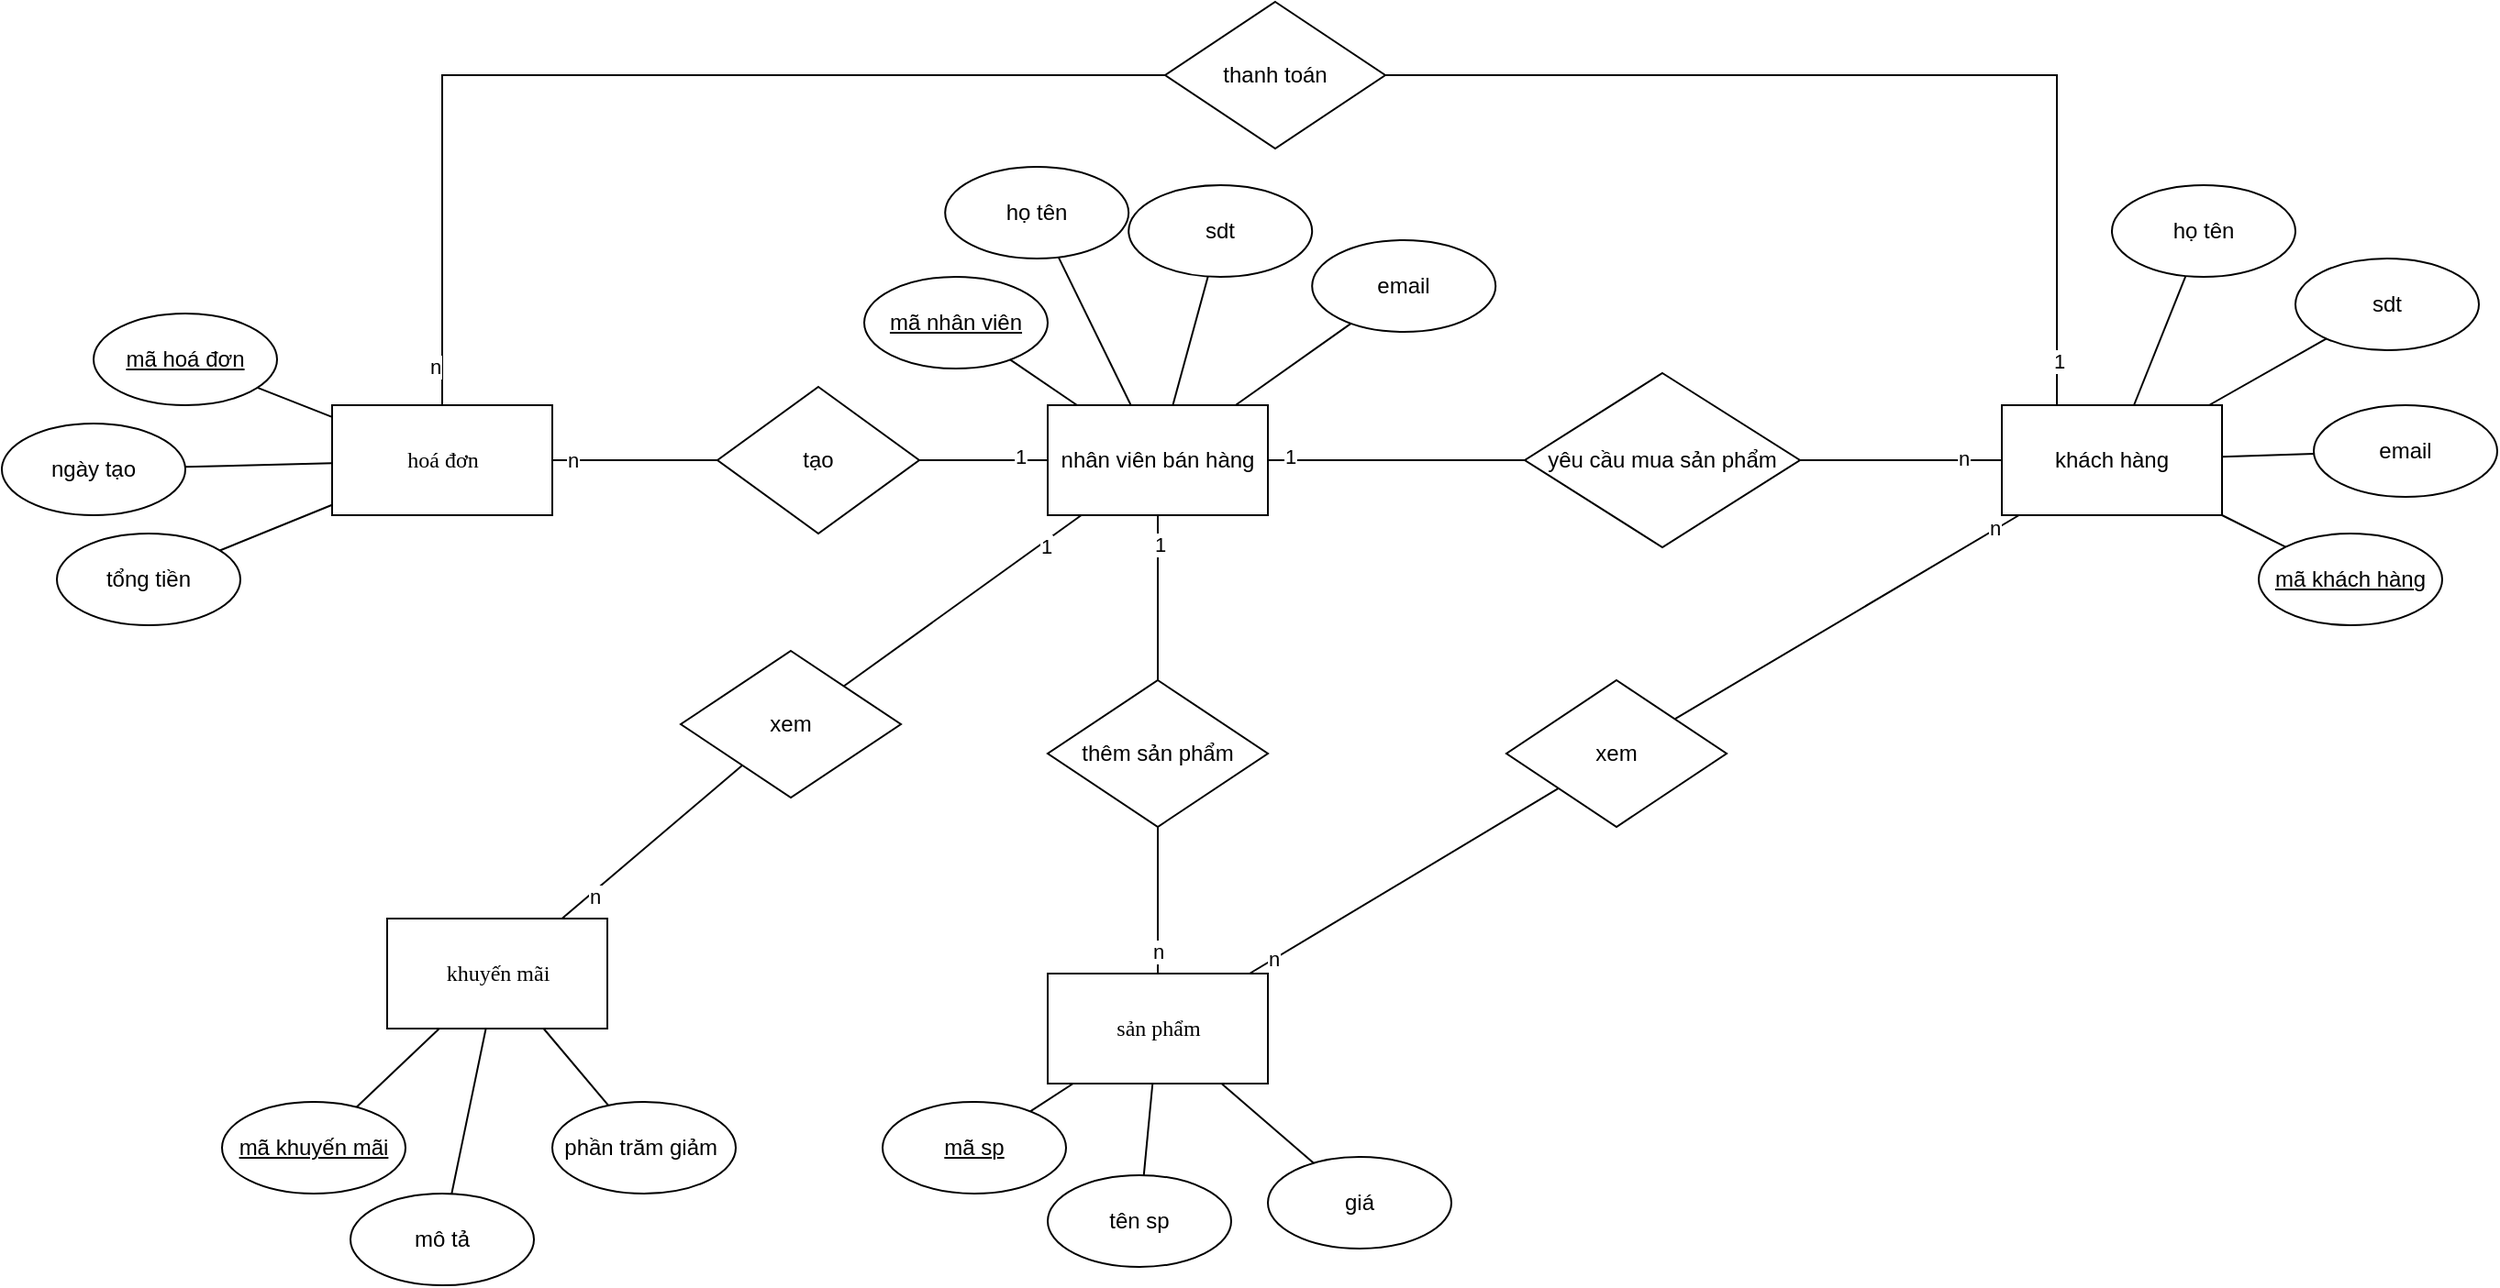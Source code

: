 <mxfile version="22.1.5" type="device">
  <diagram name="Trang-1" id="02Aodd_ioGIgcToNidwh">
    <mxGraphModel dx="2380" dy="728" grid="1" gridSize="10" guides="1" tooltips="1" connect="1" arrows="1" fold="1" page="1" pageScale="1" pageWidth="827" pageHeight="1169" math="0" shadow="0">
      <root>
        <mxCell id="0" />
        <mxCell id="1" parent="0" />
        <mxCell id="qYSRMVsv9ozxZi5XMBmi-3" value="sản phẩm" style="rounded=0;fontFamily=Tahoma;html=1;labelBackgroundColor=none;" parent="1" vertex="1">
          <mxGeometry x="230" y="680" width="120" height="60" as="geometry" />
        </mxCell>
        <mxCell id="qYSRMVsv9ozxZi5XMBmi-4" value="&lt;u&gt;mã sp&lt;/u&gt;" style="ellipse;whiteSpace=wrap;html=1;" parent="1" vertex="1">
          <mxGeometry x="140" y="750" width="100" height="50" as="geometry" />
        </mxCell>
        <mxCell id="qYSRMVsv9ozxZi5XMBmi-5" value="&lt;span&gt;tên sp&lt;/span&gt;" style="ellipse;whiteSpace=wrap;html=1;fontStyle=0" parent="1" vertex="1">
          <mxGeometry x="230" y="790" width="100" height="50" as="geometry" />
        </mxCell>
        <mxCell id="qYSRMVsv9ozxZi5XMBmi-7" value="&lt;span&gt;giá&lt;/span&gt;" style="ellipse;whiteSpace=wrap;html=1;fontStyle=0" parent="1" vertex="1">
          <mxGeometry x="350" y="780" width="100" height="50" as="geometry" />
        </mxCell>
        <mxCell id="qYSRMVsv9ozxZi5XMBmi-8" value="" style="endArrow=none;html=1;rounded=0;" parent="1" source="qYSRMVsv9ozxZi5XMBmi-3" target="qYSRMVsv9ozxZi5XMBmi-4" edge="1">
          <mxGeometry width="50" height="50" relative="1" as="geometry">
            <mxPoint x="240" y="710" as="sourcePoint" />
            <mxPoint x="290" y="660" as="targetPoint" />
          </mxGeometry>
        </mxCell>
        <mxCell id="qYSRMVsv9ozxZi5XMBmi-9" value="" style="endArrow=none;html=1;rounded=0;" parent="1" source="qYSRMVsv9ozxZi5XMBmi-3" target="qYSRMVsv9ozxZi5XMBmi-5" edge="1">
          <mxGeometry width="50" height="50" relative="1" as="geometry">
            <mxPoint x="280" y="700" as="sourcePoint" />
            <mxPoint x="330" y="650" as="targetPoint" />
          </mxGeometry>
        </mxCell>
        <mxCell id="qYSRMVsv9ozxZi5XMBmi-10" value="" style="endArrow=none;html=1;rounded=0;" parent="1" source="qYSRMVsv9ozxZi5XMBmi-3" target="qYSRMVsv9ozxZi5XMBmi-7" edge="1">
          <mxGeometry width="50" height="50" relative="1" as="geometry">
            <mxPoint x="370" y="730" as="sourcePoint" />
            <mxPoint x="420" y="680" as="targetPoint" />
          </mxGeometry>
        </mxCell>
        <mxCell id="qYSRMVsv9ozxZi5XMBmi-13" value="&lt;u&gt;mã khách hàng&lt;/u&gt;" style="ellipse;whiteSpace=wrap;html=1;" parent="1" vertex="1">
          <mxGeometry x="890" y="440" width="100" height="50" as="geometry" />
        </mxCell>
        <mxCell id="qYSRMVsv9ozxZi5XMBmi-14" value="&lt;span&gt;họ tên&lt;/span&gt;" style="ellipse;whiteSpace=wrap;html=1;fontStyle=0" parent="1" vertex="1">
          <mxGeometry x="810" y="250" width="100" height="50" as="geometry" />
        </mxCell>
        <mxCell id="qYSRMVsv9ozxZi5XMBmi-15" value="&lt;span&gt;sdt&lt;/span&gt;" style="ellipse;whiteSpace=wrap;html=1;fontStyle=0" parent="1" vertex="1">
          <mxGeometry x="910" y="290" width="100" height="50" as="geometry" />
        </mxCell>
        <mxCell id="qYSRMVsv9ozxZi5XMBmi-16" value="" style="endArrow=none;html=1;rounded=0;" parent="1" source="qYSRMVsv9ozxZi5XMBmi-32" target="qYSRMVsv9ozxZi5XMBmi-13" edge="1">
          <mxGeometry width="50" height="50" relative="1" as="geometry">
            <mxPoint x="789.747" y="360.253" as="sourcePoint" />
            <mxPoint x="820" y="340" as="targetPoint" />
          </mxGeometry>
        </mxCell>
        <mxCell id="qYSRMVsv9ozxZi5XMBmi-17" value="" style="endArrow=none;html=1;rounded=0;" parent="1" source="qYSRMVsv9ozxZi5XMBmi-32" target="qYSRMVsv9ozxZi5XMBmi-14" edge="1">
          <mxGeometry width="50" height="50" relative="1" as="geometry">
            <mxPoint x="809.514" y="340.486" as="sourcePoint" />
            <mxPoint x="860" y="330" as="targetPoint" />
          </mxGeometry>
        </mxCell>
        <mxCell id="qYSRMVsv9ozxZi5XMBmi-18" value="" style="endArrow=none;html=1;rounded=0;" parent="1" source="qYSRMVsv9ozxZi5XMBmi-32" target="qYSRMVsv9ozxZi5XMBmi-15" edge="1">
          <mxGeometry width="50" height="50" relative="1" as="geometry">
            <mxPoint x="841.797" y="351.797" as="sourcePoint" />
            <mxPoint x="950" y="360" as="targetPoint" />
          </mxGeometry>
        </mxCell>
        <mxCell id="qYSRMVsv9ozxZi5XMBmi-28" value="" style="endArrow=none;html=1;rounded=0;" parent="1" source="qYSRMVsv9ozxZi5XMBmi-32" target="qYSRMVsv9ozxZi5XMBmi-29" edge="1">
          <mxGeometry width="50" height="50" relative="1" as="geometry">
            <mxPoint x="858.315" y="371.685" as="sourcePoint" />
            <mxPoint x="978.2" y="440" as="targetPoint" />
          </mxGeometry>
        </mxCell>
        <mxCell id="qYSRMVsv9ozxZi5XMBmi-29" value="&lt;span&gt;email&lt;/span&gt;" style="ellipse;whiteSpace=wrap;html=1;fontStyle=0" parent="1" vertex="1">
          <mxGeometry x="920" y="370" width="100" height="50" as="geometry" />
        </mxCell>
        <mxCell id="qYSRMVsv9ozxZi5XMBmi-32" value="khách hàng" style="rounded=0;whiteSpace=wrap;html=1;" parent="1" vertex="1">
          <mxGeometry x="750" y="370" width="120" height="60" as="geometry" />
        </mxCell>
        <mxCell id="qYSRMVsv9ozxZi5XMBmi-33" value="&lt;u&gt;mã nhân viên&lt;/u&gt;" style="ellipse;whiteSpace=wrap;html=1;" parent="1" vertex="1">
          <mxGeometry x="130" y="300" width="100" height="50" as="geometry" />
        </mxCell>
        <mxCell id="qYSRMVsv9ozxZi5XMBmi-34" value="&lt;span&gt;họ tên&lt;/span&gt;" style="ellipse;whiteSpace=wrap;html=1;fontStyle=0" parent="1" vertex="1">
          <mxGeometry x="174.1" y="240" width="100" height="50" as="geometry" />
        </mxCell>
        <mxCell id="qYSRMVsv9ozxZi5XMBmi-35" value="&lt;span&gt;sdt&lt;/span&gt;" style="ellipse;whiteSpace=wrap;html=1;fontStyle=0" parent="1" vertex="1">
          <mxGeometry x="274.1" y="250" width="100" height="50" as="geometry" />
        </mxCell>
        <mxCell id="qYSRMVsv9ozxZi5XMBmi-36" value="" style="endArrow=none;html=1;rounded=0;" parent="1" source="qYSRMVsv9ozxZi5XMBmi-41" target="qYSRMVsv9ozxZi5XMBmi-33" edge="1">
          <mxGeometry width="50" height="50" relative="1" as="geometry">
            <mxPoint x="259.747" y="380.253" as="sourcePoint" />
            <mxPoint x="290" y="360" as="targetPoint" />
          </mxGeometry>
        </mxCell>
        <mxCell id="qYSRMVsv9ozxZi5XMBmi-37" value="" style="endArrow=none;html=1;rounded=0;" parent="1" source="qYSRMVsv9ozxZi5XMBmi-41" target="qYSRMVsv9ozxZi5XMBmi-34" edge="1">
          <mxGeometry width="50" height="50" relative="1" as="geometry">
            <mxPoint x="279.514" y="360.486" as="sourcePoint" />
            <mxPoint x="330" y="350" as="targetPoint" />
          </mxGeometry>
        </mxCell>
        <mxCell id="qYSRMVsv9ozxZi5XMBmi-38" value="" style="endArrow=none;html=1;rounded=0;" parent="1" source="qYSRMVsv9ozxZi5XMBmi-41" target="qYSRMVsv9ozxZi5XMBmi-35" edge="1">
          <mxGeometry width="50" height="50" relative="1" as="geometry">
            <mxPoint x="311.797" y="371.797" as="sourcePoint" />
            <mxPoint x="420" y="380" as="targetPoint" />
          </mxGeometry>
        </mxCell>
        <mxCell id="qYSRMVsv9ozxZi5XMBmi-39" value="" style="endArrow=none;html=1;rounded=0;" parent="1" source="qYSRMVsv9ozxZi5XMBmi-41" target="qYSRMVsv9ozxZi5XMBmi-40" edge="1">
          <mxGeometry width="50" height="50" relative="1" as="geometry">
            <mxPoint x="328.315" y="391.685" as="sourcePoint" />
            <mxPoint x="448.2" y="460" as="targetPoint" />
          </mxGeometry>
        </mxCell>
        <mxCell id="qYSRMVsv9ozxZi5XMBmi-40" value="&lt;span&gt;email&lt;/span&gt;" style="ellipse;whiteSpace=wrap;html=1;fontStyle=0" parent="1" vertex="1">
          <mxGeometry x="374.1" y="280" width="100" height="50" as="geometry" />
        </mxCell>
        <mxCell id="qYSRMVsv9ozxZi5XMBmi-41" value="nhân viên bán hàng" style="rounded=0;whiteSpace=wrap;html=1;" parent="1" vertex="1">
          <mxGeometry x="230" y="370" width="120" height="60" as="geometry" />
        </mxCell>
        <mxCell id="qYSRMVsv9ozxZi5XMBmi-42" value="thêm sản phẩm" style="rhombus;whiteSpace=wrap;html=1;" parent="1" vertex="1">
          <mxGeometry x="230" y="520" width="120" height="80" as="geometry" />
        </mxCell>
        <mxCell id="qYSRMVsv9ozxZi5XMBmi-44" value="yêu cầu mua sản phẩm" style="rhombus;whiteSpace=wrap;html=1;" parent="1" vertex="1">
          <mxGeometry x="490" y="352.5" width="150" height="95" as="geometry" />
        </mxCell>
        <mxCell id="qYSRMVsv9ozxZi5XMBmi-46" value="" style="endArrow=none;html=1;rounded=0;" parent="1" source="qYSRMVsv9ozxZi5XMBmi-44" target="qYSRMVsv9ozxZi5XMBmi-32" edge="1">
          <mxGeometry width="50" height="50" relative="1" as="geometry">
            <mxPoint x="630" y="430" as="sourcePoint" />
            <mxPoint x="680" y="380" as="targetPoint" />
          </mxGeometry>
        </mxCell>
        <mxCell id="qYSRMVsv9ozxZi5XMBmi-90" value="n" style="edgeLabel;html=1;align=center;verticalAlign=middle;resizable=0;points=[];" parent="qYSRMVsv9ozxZi5XMBmi-46" vertex="1" connectable="0">
          <mxGeometry x="0.607" y="1" relative="1" as="geometry">
            <mxPoint as="offset" />
          </mxGeometry>
        </mxCell>
        <mxCell id="qYSRMVsv9ozxZi5XMBmi-47" value="" style="endArrow=none;html=1;rounded=0;" parent="1" source="qYSRMVsv9ozxZi5XMBmi-41" target="qYSRMVsv9ozxZi5XMBmi-44" edge="1">
          <mxGeometry width="50" height="50" relative="1" as="geometry">
            <mxPoint x="430" y="450" as="sourcePoint" />
            <mxPoint x="480" y="400" as="targetPoint" />
          </mxGeometry>
        </mxCell>
        <mxCell id="qYSRMVsv9ozxZi5XMBmi-89" value="1" style="edgeLabel;html=1;align=center;verticalAlign=middle;resizable=0;points=[];" parent="qYSRMVsv9ozxZi5XMBmi-47" vertex="1" connectable="0">
          <mxGeometry x="-0.837" y="2" relative="1" as="geometry">
            <mxPoint as="offset" />
          </mxGeometry>
        </mxCell>
        <mxCell id="qYSRMVsv9ozxZi5XMBmi-50" value="xem" style="rhombus;whiteSpace=wrap;html=1;" parent="1" vertex="1">
          <mxGeometry x="480" y="520" width="120" height="80" as="geometry" />
        </mxCell>
        <mxCell id="qYSRMVsv9ozxZi5XMBmi-51" value="" style="endArrow=none;html=1;rounded=0;" parent="1" source="qYSRMVsv9ozxZi5XMBmi-42" target="qYSRMVsv9ozxZi5XMBmi-41" edge="1">
          <mxGeometry width="50" height="50" relative="1" as="geometry">
            <mxPoint x="290" y="510" as="sourcePoint" />
            <mxPoint x="340" y="460" as="targetPoint" />
          </mxGeometry>
        </mxCell>
        <mxCell id="qYSRMVsv9ozxZi5XMBmi-85" value="1" style="edgeLabel;html=1;align=center;verticalAlign=middle;resizable=0;points=[];" parent="qYSRMVsv9ozxZi5XMBmi-51" vertex="1" connectable="0">
          <mxGeometry x="0.642" y="-1" relative="1" as="geometry">
            <mxPoint as="offset" />
          </mxGeometry>
        </mxCell>
        <mxCell id="qYSRMVsv9ozxZi5XMBmi-52" value="" style="endArrow=none;html=1;rounded=0;" parent="1" source="qYSRMVsv9ozxZi5XMBmi-42" target="qYSRMVsv9ozxZi5XMBmi-3" edge="1">
          <mxGeometry width="50" height="50" relative="1" as="geometry">
            <mxPoint x="270" y="650" as="sourcePoint" />
            <mxPoint x="270" y="670.711" as="targetPoint" />
          </mxGeometry>
        </mxCell>
        <mxCell id="qYSRMVsv9ozxZi5XMBmi-86" value="n" style="edgeLabel;html=1;align=center;verticalAlign=middle;resizable=0;points=[];" parent="qYSRMVsv9ozxZi5XMBmi-52" vertex="1" connectable="0">
          <mxGeometry x="0.696" relative="1" as="geometry">
            <mxPoint as="offset" />
          </mxGeometry>
        </mxCell>
        <mxCell id="qYSRMVsv9ozxZi5XMBmi-53" value="" style="endArrow=none;html=1;rounded=0;" parent="1" source="qYSRMVsv9ozxZi5XMBmi-3" target="qYSRMVsv9ozxZi5XMBmi-50" edge="1">
          <mxGeometry width="50" height="50" relative="1" as="geometry">
            <mxPoint x="400" y="690" as="sourcePoint" />
            <mxPoint x="450" y="640" as="targetPoint" />
          </mxGeometry>
        </mxCell>
        <mxCell id="qYSRMVsv9ozxZi5XMBmi-87" value="n" style="edgeLabel;html=1;align=center;verticalAlign=middle;resizable=0;points=[];" parent="qYSRMVsv9ozxZi5XMBmi-53" vertex="1" connectable="0">
          <mxGeometry x="-0.846" y="1" relative="1" as="geometry">
            <mxPoint as="offset" />
          </mxGeometry>
        </mxCell>
        <mxCell id="qYSRMVsv9ozxZi5XMBmi-54" value="" style="endArrow=none;html=1;rounded=0;" parent="1" source="qYSRMVsv9ozxZi5XMBmi-50" target="qYSRMVsv9ozxZi5XMBmi-32" edge="1">
          <mxGeometry width="50" height="50" relative="1" as="geometry">
            <mxPoint x="460" y="590" as="sourcePoint" />
            <mxPoint x="730" y="490" as="targetPoint" />
          </mxGeometry>
        </mxCell>
        <mxCell id="qYSRMVsv9ozxZi5XMBmi-88" value="n" style="edgeLabel;html=1;align=center;verticalAlign=middle;resizable=0;points=[];" parent="qYSRMVsv9ozxZi5XMBmi-54" vertex="1" connectable="0">
          <mxGeometry x="0.861" y="1" relative="1" as="geometry">
            <mxPoint as="offset" />
          </mxGeometry>
        </mxCell>
        <mxCell id="qYSRMVsv9ozxZi5XMBmi-55" value="hoá đơn" style="rounded=0;fontFamily=Tahoma;html=1;labelBackgroundColor=none;" parent="1" vertex="1">
          <mxGeometry x="-160" y="370" width="120" height="60" as="geometry" />
        </mxCell>
        <mxCell id="qYSRMVsv9ozxZi5XMBmi-56" value="&lt;u&gt;mã hoá đơn&lt;/u&gt;" style="ellipse;whiteSpace=wrap;html=1;" parent="1" vertex="1">
          <mxGeometry x="-290" y="320" width="100" height="50" as="geometry" />
        </mxCell>
        <mxCell id="qYSRMVsv9ozxZi5XMBmi-57" value="ngày tạo" style="ellipse;whiteSpace=wrap;html=1;fontStyle=0" parent="1" vertex="1">
          <mxGeometry x="-340" y="380" width="100" height="50" as="geometry" />
        </mxCell>
        <mxCell id="qYSRMVsv9ozxZi5XMBmi-58" value="&lt;span&gt;tổng tiền&lt;/span&gt;" style="ellipse;whiteSpace=wrap;html=1;fontStyle=0" parent="1" vertex="1">
          <mxGeometry x="-310" y="440" width="100" height="50" as="geometry" />
        </mxCell>
        <mxCell id="qYSRMVsv9ozxZi5XMBmi-59" value="" style="endArrow=none;html=1;rounded=0;" parent="1" source="qYSRMVsv9ozxZi5XMBmi-55" target="qYSRMVsv9ozxZi5XMBmi-56" edge="1">
          <mxGeometry width="50" height="50" relative="1" as="geometry">
            <mxPoint x="-180" y="400" as="sourcePoint" />
            <mxPoint x="-130" y="350" as="targetPoint" />
          </mxGeometry>
        </mxCell>
        <mxCell id="qYSRMVsv9ozxZi5XMBmi-60" value="" style="endArrow=none;html=1;rounded=0;" parent="1" source="qYSRMVsv9ozxZi5XMBmi-55" target="qYSRMVsv9ozxZi5XMBmi-57" edge="1">
          <mxGeometry width="50" height="50" relative="1" as="geometry">
            <mxPoint x="-140" y="390" as="sourcePoint" />
            <mxPoint x="-90" y="340" as="targetPoint" />
          </mxGeometry>
        </mxCell>
        <mxCell id="qYSRMVsv9ozxZi5XMBmi-61" value="" style="endArrow=none;html=1;rounded=0;" parent="1" source="qYSRMVsv9ozxZi5XMBmi-55" target="qYSRMVsv9ozxZi5XMBmi-58" edge="1">
          <mxGeometry width="50" height="50" relative="1" as="geometry">
            <mxPoint x="-50" y="420" as="sourcePoint" />
            <mxPoint y="370" as="targetPoint" />
          </mxGeometry>
        </mxCell>
        <mxCell id="qYSRMVsv9ozxZi5XMBmi-62" value="tạo" style="rhombus;whiteSpace=wrap;html=1;" parent="1" vertex="1">
          <mxGeometry x="50" y="360" width="110" height="80" as="geometry" />
        </mxCell>
        <mxCell id="qYSRMVsv9ozxZi5XMBmi-63" value="" style="endArrow=none;html=1;rounded=0;" parent="1" source="qYSRMVsv9ozxZi5XMBmi-41" target="qYSRMVsv9ozxZi5XMBmi-62" edge="1">
          <mxGeometry width="50" height="50" relative="1" as="geometry">
            <mxPoint x="159.289" y="450" as="sourcePoint" />
            <mxPoint x="159.289" y="400" as="targetPoint" />
          </mxGeometry>
        </mxCell>
        <mxCell id="qYSRMVsv9ozxZi5XMBmi-83" value="1" style="edgeLabel;html=1;align=center;verticalAlign=middle;resizable=0;points=[];" parent="qYSRMVsv9ozxZi5XMBmi-63" vertex="1" connectable="0">
          <mxGeometry x="-0.56" y="-2" relative="1" as="geometry">
            <mxPoint as="offset" />
          </mxGeometry>
        </mxCell>
        <mxCell id="qYSRMVsv9ozxZi5XMBmi-64" value="" style="endArrow=none;html=1;rounded=0;" parent="1" source="qYSRMVsv9ozxZi5XMBmi-55" target="qYSRMVsv9ozxZi5XMBmi-62" edge="1">
          <mxGeometry width="50" height="50" relative="1" as="geometry">
            <mxPoint x="-50" y="520" as="sourcePoint" />
            <mxPoint x="20.711" y="470" as="targetPoint" />
          </mxGeometry>
        </mxCell>
        <mxCell id="qYSRMVsv9ozxZi5XMBmi-84" value="n" style="edgeLabel;html=1;align=center;verticalAlign=middle;resizable=0;points=[];" parent="qYSRMVsv9ozxZi5XMBmi-64" vertex="1" connectable="0">
          <mxGeometry x="-0.751" relative="1" as="geometry">
            <mxPoint as="offset" />
          </mxGeometry>
        </mxCell>
        <mxCell id="qYSRMVsv9ozxZi5XMBmi-105" value="khuyến mãi" style="rounded=0;fontFamily=Tahoma;html=1;labelBackgroundColor=none;" parent="1" vertex="1">
          <mxGeometry x="-130" y="650" width="120" height="60" as="geometry" />
        </mxCell>
        <mxCell id="qYSRMVsv9ozxZi5XMBmi-106" value="&lt;u&gt;mã khuyến mãi&lt;/u&gt;" style="ellipse;whiteSpace=wrap;html=1;" parent="1" vertex="1">
          <mxGeometry x="-220" y="750" width="100" height="50" as="geometry" />
        </mxCell>
        <mxCell id="qYSRMVsv9ozxZi5XMBmi-107" value="&lt;span&gt;mô tả&lt;/span&gt;" style="ellipse;whiteSpace=wrap;html=1;fontStyle=0" parent="1" vertex="1">
          <mxGeometry x="-150" y="800" width="100" height="50" as="geometry" />
        </mxCell>
        <mxCell id="qYSRMVsv9ozxZi5XMBmi-108" value="&lt;span&gt;phần trăm giảm&amp;nbsp;&lt;/span&gt;" style="ellipse;whiteSpace=wrap;html=1;fontStyle=0" parent="1" vertex="1">
          <mxGeometry x="-40" y="750" width="100" height="50" as="geometry" />
        </mxCell>
        <mxCell id="qYSRMVsv9ozxZi5XMBmi-109" value="" style="endArrow=none;html=1;rounded=0;" parent="1" source="qYSRMVsv9ozxZi5XMBmi-105" target="qYSRMVsv9ozxZi5XMBmi-106" edge="1">
          <mxGeometry width="50" height="50" relative="1" as="geometry">
            <mxPoint x="-150" y="680" as="sourcePoint" />
            <mxPoint x="-100" y="630" as="targetPoint" />
          </mxGeometry>
        </mxCell>
        <mxCell id="qYSRMVsv9ozxZi5XMBmi-110" value="" style="endArrow=none;html=1;rounded=0;" parent="1" source="qYSRMVsv9ozxZi5XMBmi-105" target="qYSRMVsv9ozxZi5XMBmi-107" edge="1">
          <mxGeometry width="50" height="50" relative="1" as="geometry">
            <mxPoint x="-110" y="670" as="sourcePoint" />
            <mxPoint x="-60" y="620" as="targetPoint" />
          </mxGeometry>
        </mxCell>
        <mxCell id="qYSRMVsv9ozxZi5XMBmi-111" value="" style="endArrow=none;html=1;rounded=0;" parent="1" source="qYSRMVsv9ozxZi5XMBmi-105" target="qYSRMVsv9ozxZi5XMBmi-108" edge="1">
          <mxGeometry width="50" height="50" relative="1" as="geometry">
            <mxPoint x="-20" y="700" as="sourcePoint" />
            <mxPoint x="30" y="650" as="targetPoint" />
          </mxGeometry>
        </mxCell>
        <mxCell id="qYSRMVsv9ozxZi5XMBmi-118" value="xem" style="rhombus;whiteSpace=wrap;html=1;" parent="1" vertex="1">
          <mxGeometry x="30" y="504" width="120" height="80" as="geometry" />
        </mxCell>
        <mxCell id="qYSRMVsv9ozxZi5XMBmi-119" value="" style="endArrow=none;html=1;rounded=0;" parent="1" source="qYSRMVsv9ozxZi5XMBmi-105" target="qYSRMVsv9ozxZi5XMBmi-118" edge="1">
          <mxGeometry width="50" height="50" relative="1" as="geometry">
            <mxPoint x="-80" y="540" as="sourcePoint" />
            <mxPoint x="-30" y="490" as="targetPoint" />
          </mxGeometry>
        </mxCell>
        <mxCell id="qYSRMVsv9ozxZi5XMBmi-123" value="n" style="edgeLabel;html=1;align=center;verticalAlign=middle;resizable=0;points=[];" parent="qYSRMVsv9ozxZi5XMBmi-119" vertex="1" connectable="0">
          <mxGeometry x="-0.666" y="-2" relative="1" as="geometry">
            <mxPoint as="offset" />
          </mxGeometry>
        </mxCell>
        <mxCell id="qYSRMVsv9ozxZi5XMBmi-121" value="" style="endArrow=none;html=1;rounded=0;" parent="1" source="qYSRMVsv9ozxZi5XMBmi-118" target="qYSRMVsv9ozxZi5XMBmi-41" edge="1">
          <mxGeometry width="50" height="50" relative="1" as="geometry">
            <mxPoint x="-80" y="530" as="sourcePoint" />
            <mxPoint x="-30" y="480" as="targetPoint" />
          </mxGeometry>
        </mxCell>
        <mxCell id="qYSRMVsv9ozxZi5XMBmi-122" value="1" style="edgeLabel;html=1;align=center;verticalAlign=middle;resizable=0;points=[];" parent="qYSRMVsv9ozxZi5XMBmi-121" vertex="1" connectable="0">
          <mxGeometry x="0.672" y="-2" relative="1" as="geometry">
            <mxPoint as="offset" />
          </mxGeometry>
        </mxCell>
        <mxCell id="qYSRMVsv9ozxZi5XMBmi-124" value="thanh toán" style="rhombus;whiteSpace=wrap;html=1;" parent="1" vertex="1">
          <mxGeometry x="294" y="150" width="120" height="80" as="geometry" />
        </mxCell>
        <mxCell id="qYSRMVsv9ozxZi5XMBmi-125" value="" style="endArrow=none;html=1;rounded=0;exitX=0.25;exitY=0;exitDx=0;exitDy=0;" parent="1" source="qYSRMVsv9ozxZi5XMBmi-32" target="qYSRMVsv9ozxZi5XMBmi-124" edge="1">
          <mxGeometry width="50" height="50" relative="1" as="geometry">
            <mxPoint x="690" y="290" as="sourcePoint" />
            <mxPoint x="740" y="240" as="targetPoint" />
            <Array as="points">
              <mxPoint x="780" y="190" />
            </Array>
          </mxGeometry>
        </mxCell>
        <mxCell id="qYSRMVsv9ozxZi5XMBmi-127" value="1" style="edgeLabel;html=1;align=center;verticalAlign=middle;resizable=0;points=[];" parent="qYSRMVsv9ozxZi5XMBmi-125" vertex="1" connectable="0">
          <mxGeometry x="-0.906" y="-1" relative="1" as="geometry">
            <mxPoint y="1" as="offset" />
          </mxGeometry>
        </mxCell>
        <mxCell id="qYSRMVsv9ozxZi5XMBmi-126" value="" style="endArrow=none;html=1;rounded=0;entryX=0;entryY=0.5;entryDx=0;entryDy=0;" parent="1" source="qYSRMVsv9ozxZi5XMBmi-55" target="qYSRMVsv9ozxZi5XMBmi-124" edge="1">
          <mxGeometry width="50" height="50" relative="1" as="geometry">
            <mxPoint x="-40" y="290" as="sourcePoint" />
            <mxPoint x="10" y="240" as="targetPoint" />
            <Array as="points">
              <mxPoint x="-100" y="190" />
            </Array>
          </mxGeometry>
        </mxCell>
        <mxCell id="qYSRMVsv9ozxZi5XMBmi-128" value="n" style="edgeLabel;html=1;align=center;verticalAlign=middle;resizable=0;points=[];" parent="qYSRMVsv9ozxZi5XMBmi-126" vertex="1" connectable="0">
          <mxGeometry x="-0.928" y="4" relative="1" as="geometry">
            <mxPoint y="-1" as="offset" />
          </mxGeometry>
        </mxCell>
      </root>
    </mxGraphModel>
  </diagram>
</mxfile>
